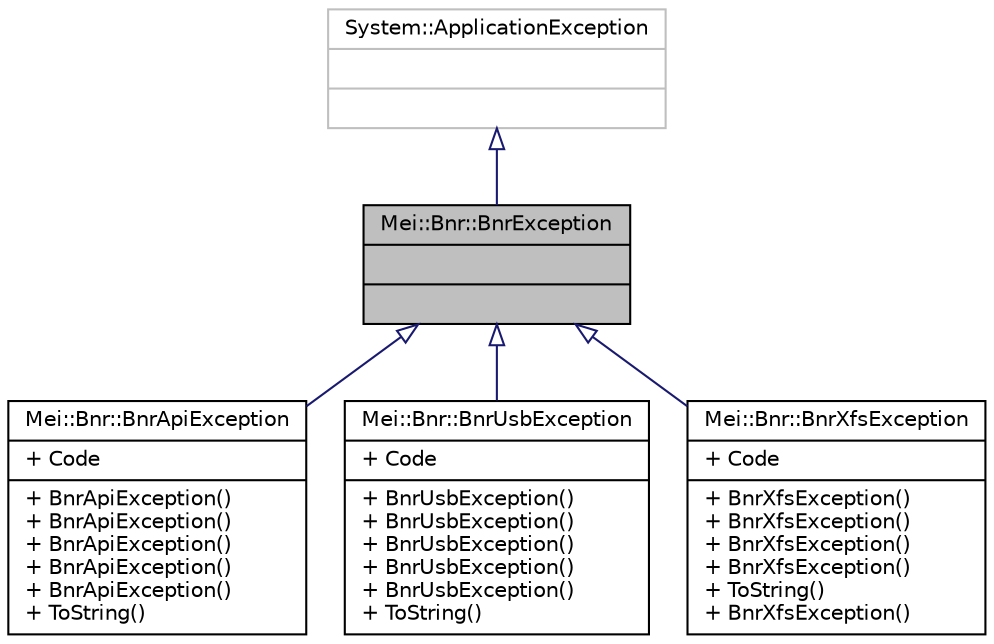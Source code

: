 digraph "Mei::Bnr::BnrException"
{
  edge [fontname="Helvetica",fontsize="10",labelfontname="Helvetica",labelfontsize="10"];
  node [fontname="Helvetica",fontsize="10",shape=record];
  Node1 [label="{Mei::Bnr::BnrException\n||}",height=0.2,width=0.4,color="black", fillcolor="grey75", style="filled", fontcolor="black"];
  Node2 -> Node1 [dir="back",color="midnightblue",fontsize="10",style="solid",arrowtail="onormal",fontname="Helvetica"];
  Node2 [label="{System::ApplicationException\n||}",height=0.2,width=0.4,color="grey75", fillcolor="white", style="filled"];
  Node1 -> Node3 [dir="back",color="midnightblue",fontsize="10",style="solid",arrowtail="onormal",fontname="Helvetica"];
  Node3 [label="{Mei::Bnr::BnrApiException\n|+ Code\l|+ BnrApiException()\l+ BnrApiException()\l+ BnrApiException()\l+ BnrApiException()\l+ BnrApiException()\l+ ToString()\l}",height=0.2,width=0.4,color="black", fillcolor="white", style="filled",URL="$a00017.html",tooltip="API category exception. "];
  Node1 -> Node4 [dir="back",color="midnightblue",fontsize="10",style="solid",arrowtail="onormal",fontname="Helvetica"];
  Node4 [label="{Mei::Bnr::BnrUsbException\n|+ Code\l|+ BnrUsbException()\l+ BnrUsbException()\l+ BnrUsbException()\l+ BnrUsbException()\l+ BnrUsbException()\l+ ToString()\l}",height=0.2,width=0.4,color="black", fillcolor="white", style="filled",URL="$a00021.html",tooltip="USB category exception. "];
  Node1 -> Node5 [dir="back",color="midnightblue",fontsize="10",style="solid",arrowtail="onormal",fontname="Helvetica"];
  Node5 [label="{Mei::Bnr::BnrXfsException\n|+ Code\l|+ BnrXfsException()\l+ BnrXfsException()\l+ BnrXfsException()\l+ BnrXfsException()\l+ ToString()\l+ BnrXfsException()\l}",height=0.2,width=0.4,color="black", fillcolor="white", style="filled",URL="$a00022.html",tooltip="XFS category exception. "];
}
